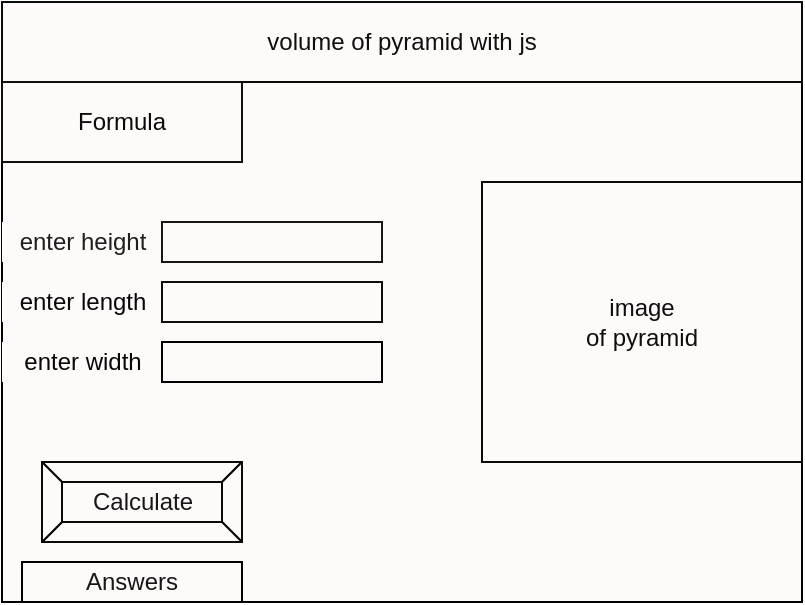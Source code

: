 <mxfile>
    <diagram id="pIaEtrtLPv3HG8r1JEND" name="Page-1">
        <mxGraphModel dx="1074" dy="741" grid="1" gridSize="10" guides="1" tooltips="1" connect="1" arrows="1" fold="1" page="1" pageScale="1" pageWidth="850" pageHeight="1100" math="0" shadow="0">
            <root>
                <mxCell id="0"/>
                <mxCell id="1" parent="0"/>
                <mxCell id="2" value="" style="rounded=0;whiteSpace=wrap;html=1;fillColor=#FFFAFA;" parent="1" vertex="1">
                    <mxGeometry x="80" y="80" width="400" height="300" as="geometry"/>
                </mxCell>
                <mxCell id="3" value="&lt;font color=&quot;#0f0f0f&quot;&gt;volume of pyramid with js&lt;/font&gt;" style="rounded=0;whiteSpace=wrap;html=1;fillColor=#FFFAFA;strokeColor=#0A0A0A;" parent="1" vertex="1">
                    <mxGeometry x="80" y="80" width="400" height="40" as="geometry"/>
                </mxCell>
                <mxCell id="6" value="&lt;font color=&quot;#171717&quot;&gt;Calculate&lt;/font&gt;" style="labelPosition=center;verticalLabelPosition=middle;align=center;html=1;shape=mxgraph.basic.button;dx=10;fillColor=#FFFAFA;strokeColor=#0A0A0A;" parent="1" vertex="1">
                    <mxGeometry x="100" y="310" width="100" height="40" as="geometry"/>
                </mxCell>
                <mxCell id="7" value="&lt;font color=&quot;#0a0a0a&quot;&gt;Formula&lt;/font&gt;" style="whiteSpace=wrap;html=1;fillColor=#FFFAFA;strokeColor=#0F0F0F;" vertex="1" parent="1">
                    <mxGeometry x="80" y="120" width="120" height="40" as="geometry"/>
                </mxCell>
                <mxCell id="8" value="&lt;font color=&quot;#1f1f1f&quot;&gt;enter height&lt;/font&gt;" style="text;html=1;resizable=0;autosize=1;align=center;verticalAlign=middle;points=[];fillColor=#FFFAFA;strokeColor=none;rounded=0;" vertex="1" parent="1">
                    <mxGeometry x="80" y="190" width="80" height="20" as="geometry"/>
                </mxCell>
                <mxCell id="10" value="&lt;font color=&quot;#080808&quot;&gt;enter length&lt;/font&gt;" style="text;html=1;align=center;verticalAlign=middle;resizable=0;points=[];autosize=1;strokeColor=none;fillColor=#FFFAFA;" vertex="1" parent="1">
                    <mxGeometry x="80" y="220" width="80" height="20" as="geometry"/>
                </mxCell>
                <mxCell id="11" value="&lt;font color=&quot;#080808&quot;&gt;enter width&lt;/font&gt;" style="text;html=1;resizable=0;autosize=1;align=center;verticalAlign=middle;points=[];fillColor=#FFFAFA;strokeColor=none;rounded=0;" vertex="1" parent="1">
                    <mxGeometry x="80" y="250" width="80" height="20" as="geometry"/>
                </mxCell>
                <mxCell id="12" value="" style="whiteSpace=wrap;html=1;fillColor=#FFFAFA;strokeWidth=1;strokeColor=#171717;" vertex="1" parent="1">
                    <mxGeometry x="160" y="190" width="110" height="20" as="geometry"/>
                </mxCell>
                <mxCell id="13" value="" style="whiteSpace=wrap;html=1;fillColor=#FFFAFA;strokeColor=#0D0D0D;" vertex="1" parent="1">
                    <mxGeometry x="160" y="220" width="110" height="20" as="geometry"/>
                </mxCell>
                <mxCell id="14" value="" style="whiteSpace=wrap;html=1;fillColor=#FFFAFA;strokeColor=#000000;" vertex="1" parent="1">
                    <mxGeometry x="160" y="250" width="110" height="20" as="geometry"/>
                </mxCell>
                <mxCell id="15" value="&lt;font color=&quot;#171717&quot;&gt;Answers&lt;/font&gt;" style="whiteSpace=wrap;html=1;fillColor=#FFFAFA;" vertex="1" parent="1">
                    <mxGeometry x="90" y="360" width="110" height="20" as="geometry"/>
                </mxCell>
                <mxCell id="16" value="image&lt;br&gt;of pyramid" style="whiteSpace=wrap;html=1;fontColor=#0F0F0F;strokeColor=#0A0A0A;strokeWidth=1;fillColor=#FFFAFA;" vertex="1" parent="1">
                    <mxGeometry x="320" y="170" width="160" height="140" as="geometry"/>
                </mxCell>
            </root>
        </mxGraphModel>
    </diagram>
</mxfile>